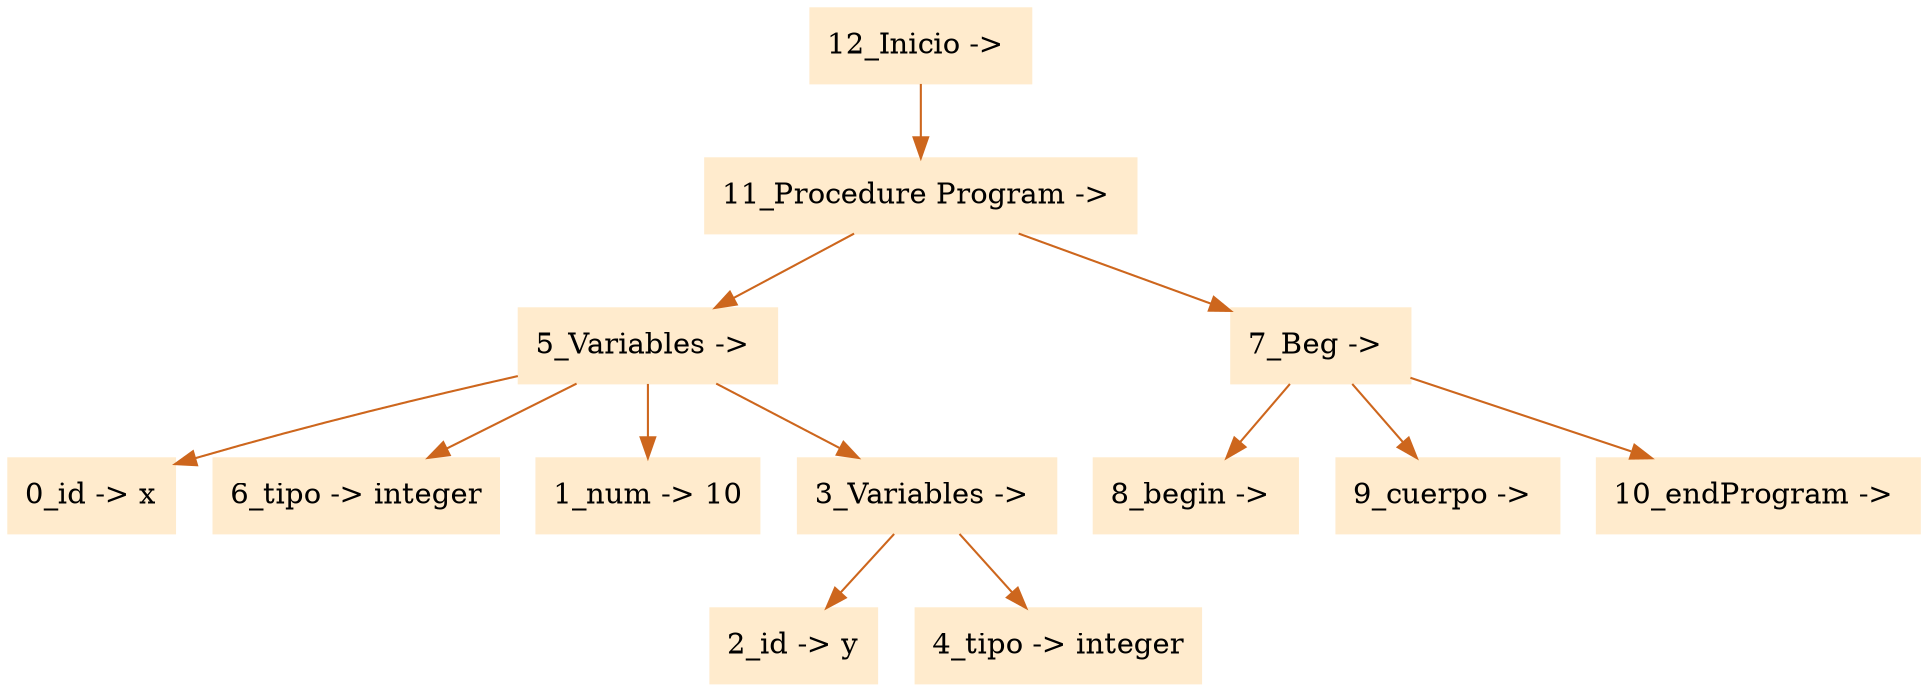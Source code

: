 digraph G {node[shape=box, style=filled, color=blanchedalmond]; edge[color=chocolate3];rankdir=UD 

"12_Inicio -> "->"11_Procedure Program -> "
"11_Procedure Program -> "->"5_Variables -> "
"5_Variables -> "->"0_id -> x"
"5_Variables -> "->"6_tipo -> integer"
"5_Variables -> "->"1_num -> 10"
"5_Variables -> "->"3_Variables -> "
"3_Variables -> "->"2_id -> y"
"3_Variables -> "->"4_tipo -> integer"
"11_Procedure Program -> "->"7_Beg -> "
"7_Beg -> "->"8_begin -> "
"7_Beg -> "->"9_cuerpo -> "
"7_Beg -> "->"10_endProgram -> "


}
